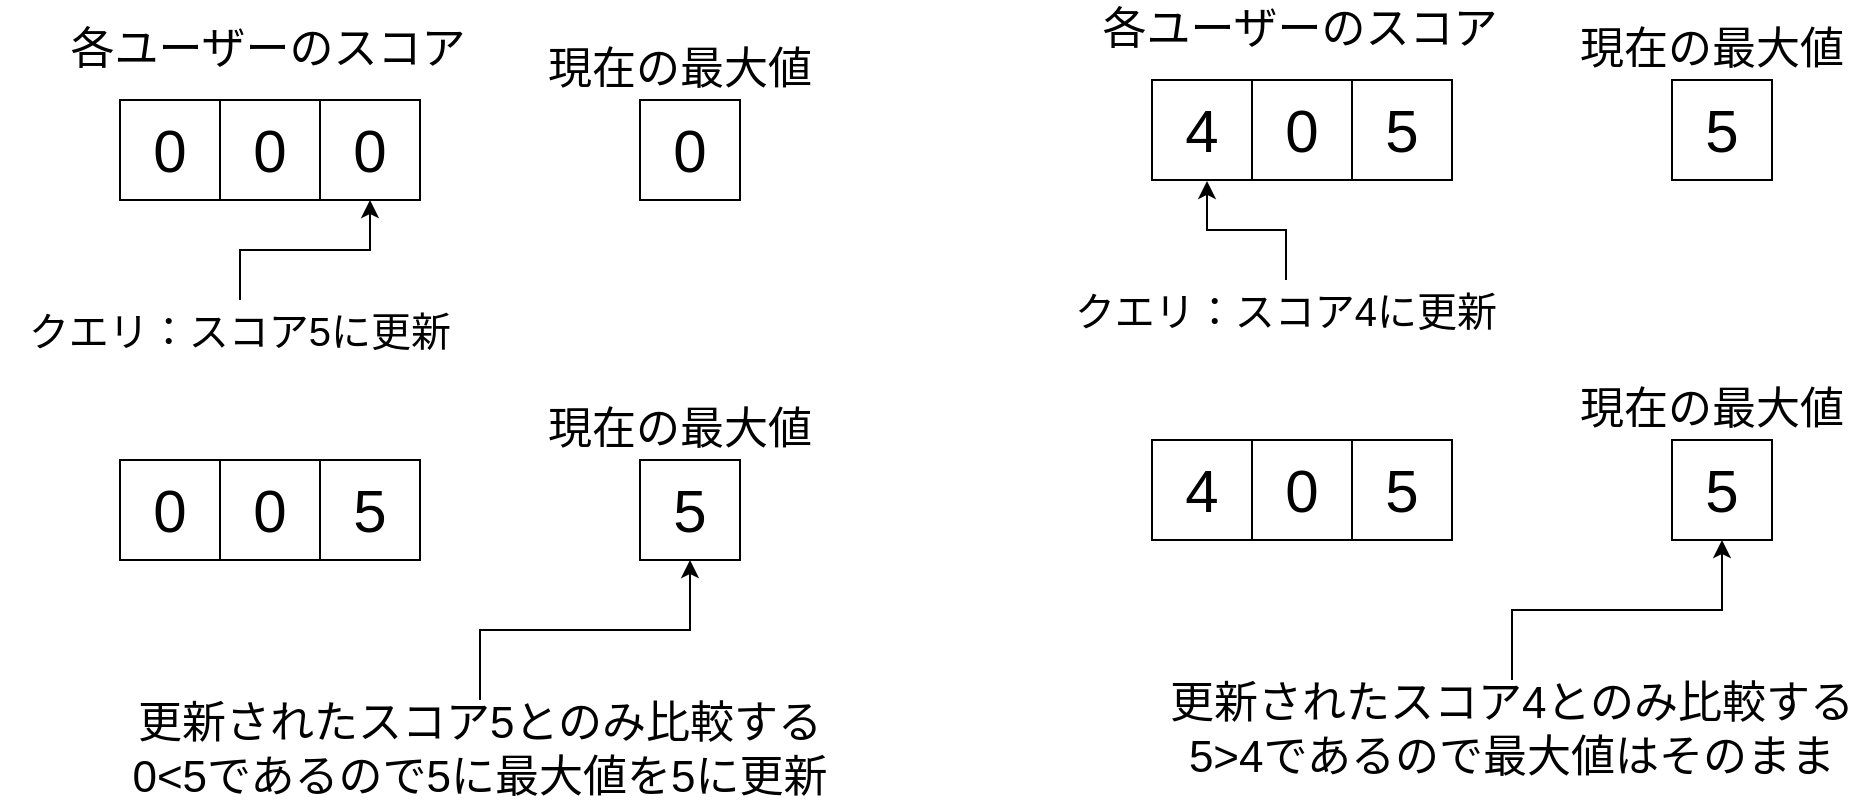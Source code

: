 <mxfile version="15.4.0" type="device"><diagram id="_TeJ7QEiGI3vZbS8TvLd" name="ページ1"><mxGraphModel dx="1278" dy="948" grid="1" gridSize="10" guides="1" tooltips="1" connect="1" arrows="1" fold="1" page="1" pageScale="1" pageWidth="827" pageHeight="1169" math="0" shadow="0"><root><mxCell id="0"/><mxCell id="1" parent="0"/><mxCell id="eEHRETjc2jTQLNZ11b1a-1" value="&lt;font style=&quot;font-size: 30px&quot;&gt;0&lt;/font&gt;" style="whiteSpace=wrap;html=1;aspect=fixed;" vertex="1" parent="1"><mxGeometry x="210" y="190" width="50" height="50" as="geometry"/></mxCell><mxCell id="eEHRETjc2jTQLNZ11b1a-2" value="&lt;font style=&quot;font-size: 30px&quot;&gt;0&lt;/font&gt;" style="whiteSpace=wrap;html=1;aspect=fixed;" vertex="1" parent="1"><mxGeometry x="260" y="190" width="50" height="50" as="geometry"/></mxCell><mxCell id="eEHRETjc2jTQLNZ11b1a-3" value="&lt;font style=&quot;font-size: 30px&quot;&gt;0&lt;/font&gt;" style="whiteSpace=wrap;html=1;aspect=fixed;" vertex="1" parent="1"><mxGeometry x="310" y="190" width="50" height="50" as="geometry"/></mxCell><mxCell id="eEHRETjc2jTQLNZ11b1a-5" value="&lt;font style=&quot;font-size: 30px&quot;&gt;0&lt;/font&gt;" style="whiteSpace=wrap;html=1;aspect=fixed;" vertex="1" parent="1"><mxGeometry x="470" y="190" width="50" height="50" as="geometry"/></mxCell><mxCell id="eEHRETjc2jTQLNZ11b1a-6" value="&lt;font style=&quot;font-size: 22px&quot;&gt;現在の最大値&lt;/font&gt;" style="text;html=1;strokeColor=none;fillColor=none;align=center;verticalAlign=middle;whiteSpace=wrap;rounded=0;" vertex="1" parent="1"><mxGeometry x="420" y="160" width="140" height="30" as="geometry"/></mxCell><mxCell id="eEHRETjc2jTQLNZ11b1a-7" value="&lt;font style=&quot;font-size: 22px&quot;&gt;各ユーザーのスコア&lt;/font&gt;" style="text;html=1;strokeColor=none;fillColor=none;align=center;verticalAlign=middle;whiteSpace=wrap;rounded=0;" vertex="1" parent="1"><mxGeometry x="154" y="150" width="260" height="30" as="geometry"/></mxCell><mxCell id="eEHRETjc2jTQLNZ11b1a-8" value="&lt;font style=&quot;font-size: 30px&quot;&gt;0&lt;/font&gt;" style="whiteSpace=wrap;html=1;aspect=fixed;" vertex="1" parent="1"><mxGeometry x="210" y="370" width="50" height="50" as="geometry"/></mxCell><mxCell id="eEHRETjc2jTQLNZ11b1a-9" value="&lt;font style=&quot;font-size: 30px&quot;&gt;0&lt;/font&gt;" style="whiteSpace=wrap;html=1;aspect=fixed;" vertex="1" parent="1"><mxGeometry x="260" y="370" width="50" height="50" as="geometry"/></mxCell><mxCell id="eEHRETjc2jTQLNZ11b1a-10" value="&lt;span style=&quot;font-size: 30px&quot;&gt;5&lt;/span&gt;" style="whiteSpace=wrap;html=1;aspect=fixed;" vertex="1" parent="1"><mxGeometry x="310" y="370" width="50" height="50" as="geometry"/></mxCell><mxCell id="eEHRETjc2jTQLNZ11b1a-11" value="&lt;font style=&quot;font-size: 30px&quot;&gt;5&lt;/font&gt;" style="whiteSpace=wrap;html=1;aspect=fixed;" vertex="1" parent="1"><mxGeometry x="470" y="370" width="50" height="50" as="geometry"/></mxCell><mxCell id="eEHRETjc2jTQLNZ11b1a-12" value="&lt;font style=&quot;font-size: 22px&quot;&gt;現在の最大値&lt;/font&gt;" style="text;html=1;strokeColor=none;fillColor=none;align=center;verticalAlign=middle;whiteSpace=wrap;rounded=0;" vertex="1" parent="1"><mxGeometry x="420" y="340" width="140" height="30" as="geometry"/></mxCell><mxCell id="eEHRETjc2jTQLNZ11b1a-14" style="edgeStyle=orthogonalEdgeStyle;rounded=0;orthogonalLoop=1;jettySize=auto;html=1;entryX=0.5;entryY=1;entryDx=0;entryDy=0;" edge="1" parent="1" source="eEHRETjc2jTQLNZ11b1a-13" target="eEHRETjc2jTQLNZ11b1a-3"><mxGeometry relative="1" as="geometry"/></mxCell><mxCell id="eEHRETjc2jTQLNZ11b1a-13" value="&lt;font style=&quot;font-size: 20px&quot;&gt;クエリ：スコア5に更新&lt;/font&gt;" style="text;html=1;strokeColor=none;fillColor=none;align=center;verticalAlign=middle;whiteSpace=wrap;rounded=0;" vertex="1" parent="1"><mxGeometry x="150" y="290" width="240" height="30" as="geometry"/></mxCell><mxCell id="eEHRETjc2jTQLNZ11b1a-16" style="edgeStyle=orthogonalEdgeStyle;rounded=0;orthogonalLoop=1;jettySize=auto;html=1;entryX=0.5;entryY=1;entryDx=0;entryDy=0;" edge="1" parent="1" source="eEHRETjc2jTQLNZ11b1a-15" target="eEHRETjc2jTQLNZ11b1a-11"><mxGeometry relative="1" as="geometry"/></mxCell><mxCell id="eEHRETjc2jTQLNZ11b1a-15" value="&lt;font style=&quot;font-size: 22px&quot;&gt;更新されたスコア5とのみ比較する&lt;br&gt;0&amp;lt;5であるので5に最大値を5に更新&lt;br&gt;&lt;/font&gt;" style="text;html=1;strokeColor=none;fillColor=none;align=center;verticalAlign=middle;whiteSpace=wrap;rounded=0;" vertex="1" parent="1"><mxGeometry x="210" y="490" width="360" height="50" as="geometry"/></mxCell><mxCell id="eEHRETjc2jTQLNZ11b1a-17" value="&lt;font style=&quot;font-size: 30px&quot;&gt;4&lt;/font&gt;" style="whiteSpace=wrap;html=1;aspect=fixed;" vertex="1" parent="1"><mxGeometry x="726" y="180" width="50" height="50" as="geometry"/></mxCell><mxCell id="eEHRETjc2jTQLNZ11b1a-18" value="&lt;font style=&quot;font-size: 30px&quot;&gt;0&lt;/font&gt;" style="whiteSpace=wrap;html=1;aspect=fixed;" vertex="1" parent="1"><mxGeometry x="776" y="180" width="50" height="50" as="geometry"/></mxCell><mxCell id="eEHRETjc2jTQLNZ11b1a-19" value="&lt;font style=&quot;font-size: 30px&quot;&gt;5&lt;/font&gt;" style="whiteSpace=wrap;html=1;aspect=fixed;" vertex="1" parent="1"><mxGeometry x="826" y="180" width="50" height="50" as="geometry"/></mxCell><mxCell id="eEHRETjc2jTQLNZ11b1a-20" value="&lt;font style=&quot;font-size: 30px&quot;&gt;5&lt;/font&gt;" style="whiteSpace=wrap;html=1;aspect=fixed;" vertex="1" parent="1"><mxGeometry x="986" y="180" width="50" height="50" as="geometry"/></mxCell><mxCell id="eEHRETjc2jTQLNZ11b1a-21" value="&lt;font style=&quot;font-size: 22px&quot;&gt;現在の最大値&lt;/font&gt;" style="text;html=1;strokeColor=none;fillColor=none;align=center;verticalAlign=middle;whiteSpace=wrap;rounded=0;" vertex="1" parent="1"><mxGeometry x="936" y="150" width="140" height="30" as="geometry"/></mxCell><mxCell id="eEHRETjc2jTQLNZ11b1a-22" value="&lt;font style=&quot;font-size: 22px&quot;&gt;各ユーザーのスコア&lt;/font&gt;" style="text;html=1;strokeColor=none;fillColor=none;align=center;verticalAlign=middle;whiteSpace=wrap;rounded=0;" vertex="1" parent="1"><mxGeometry x="670" y="140" width="260" height="30" as="geometry"/></mxCell><mxCell id="eEHRETjc2jTQLNZ11b1a-23" value="&lt;font style=&quot;font-size: 30px&quot;&gt;4&lt;/font&gt;" style="whiteSpace=wrap;html=1;aspect=fixed;" vertex="1" parent="1"><mxGeometry x="726" y="360" width="50" height="50" as="geometry"/></mxCell><mxCell id="eEHRETjc2jTQLNZ11b1a-24" value="&lt;font style=&quot;font-size: 30px&quot;&gt;0&lt;/font&gt;" style="whiteSpace=wrap;html=1;aspect=fixed;" vertex="1" parent="1"><mxGeometry x="776" y="360" width="50" height="50" as="geometry"/></mxCell><mxCell id="eEHRETjc2jTQLNZ11b1a-25" value="&lt;span style=&quot;font-size: 30px&quot;&gt;5&lt;/span&gt;" style="whiteSpace=wrap;html=1;aspect=fixed;" vertex="1" parent="1"><mxGeometry x="826" y="360" width="50" height="50" as="geometry"/></mxCell><mxCell id="eEHRETjc2jTQLNZ11b1a-26" value="&lt;font style=&quot;font-size: 30px&quot;&gt;5&lt;/font&gt;" style="whiteSpace=wrap;html=1;aspect=fixed;" vertex="1" parent="1"><mxGeometry x="986" y="360" width="50" height="50" as="geometry"/></mxCell><mxCell id="eEHRETjc2jTQLNZ11b1a-27" value="&lt;font style=&quot;font-size: 22px&quot;&gt;現在の最大値&lt;/font&gt;" style="text;html=1;strokeColor=none;fillColor=none;align=center;verticalAlign=middle;whiteSpace=wrap;rounded=0;" vertex="1" parent="1"><mxGeometry x="936" y="330" width="140" height="30" as="geometry"/></mxCell><mxCell id="eEHRETjc2jTQLNZ11b1a-28" style="edgeStyle=orthogonalEdgeStyle;rounded=0;orthogonalLoop=1;jettySize=auto;html=1;entryX=0.55;entryY=1.009;entryDx=0;entryDy=0;entryPerimeter=0;" edge="1" parent="1" source="eEHRETjc2jTQLNZ11b1a-29" target="eEHRETjc2jTQLNZ11b1a-17"><mxGeometry relative="1" as="geometry"><mxPoint x="760" y="240" as="targetPoint"/></mxGeometry></mxCell><mxCell id="eEHRETjc2jTQLNZ11b1a-29" value="&lt;font style=&quot;font-size: 20px&quot;&gt;クエリ：スコア4に更新&lt;/font&gt;" style="text;html=1;strokeColor=none;fillColor=none;align=center;verticalAlign=middle;whiteSpace=wrap;rounded=0;" vertex="1" parent="1"><mxGeometry x="680" y="280" width="226" height="30" as="geometry"/></mxCell><mxCell id="eEHRETjc2jTQLNZ11b1a-30" style="edgeStyle=orthogonalEdgeStyle;rounded=0;orthogonalLoop=1;jettySize=auto;html=1;entryX=0.5;entryY=1;entryDx=0;entryDy=0;" edge="1" parent="1" source="eEHRETjc2jTQLNZ11b1a-31" target="eEHRETjc2jTQLNZ11b1a-26"><mxGeometry relative="1" as="geometry"/></mxCell><mxCell id="eEHRETjc2jTQLNZ11b1a-31" value="&lt;font style=&quot;font-size: 22px&quot;&gt;更新されたスコア4とのみ比較する&lt;br&gt;5&amp;gt;4であるので最大値はそのまま&lt;br&gt;&lt;/font&gt;" style="text;html=1;strokeColor=none;fillColor=none;align=center;verticalAlign=middle;whiteSpace=wrap;rounded=0;" vertex="1" parent="1"><mxGeometry x="726" y="480" width="360" height="50" as="geometry"/></mxCell></root></mxGraphModel></diagram></mxfile>